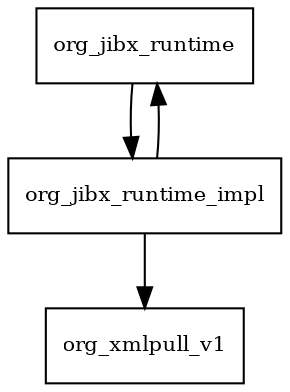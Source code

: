 digraph jibx_run_1_2_6_package_dependencies {
  node [shape = box, fontsize=10.0];
  org_jibx_runtime -> org_jibx_runtime_impl;
  org_jibx_runtime_impl -> org_jibx_runtime;
  org_jibx_runtime_impl -> org_xmlpull_v1;
}

